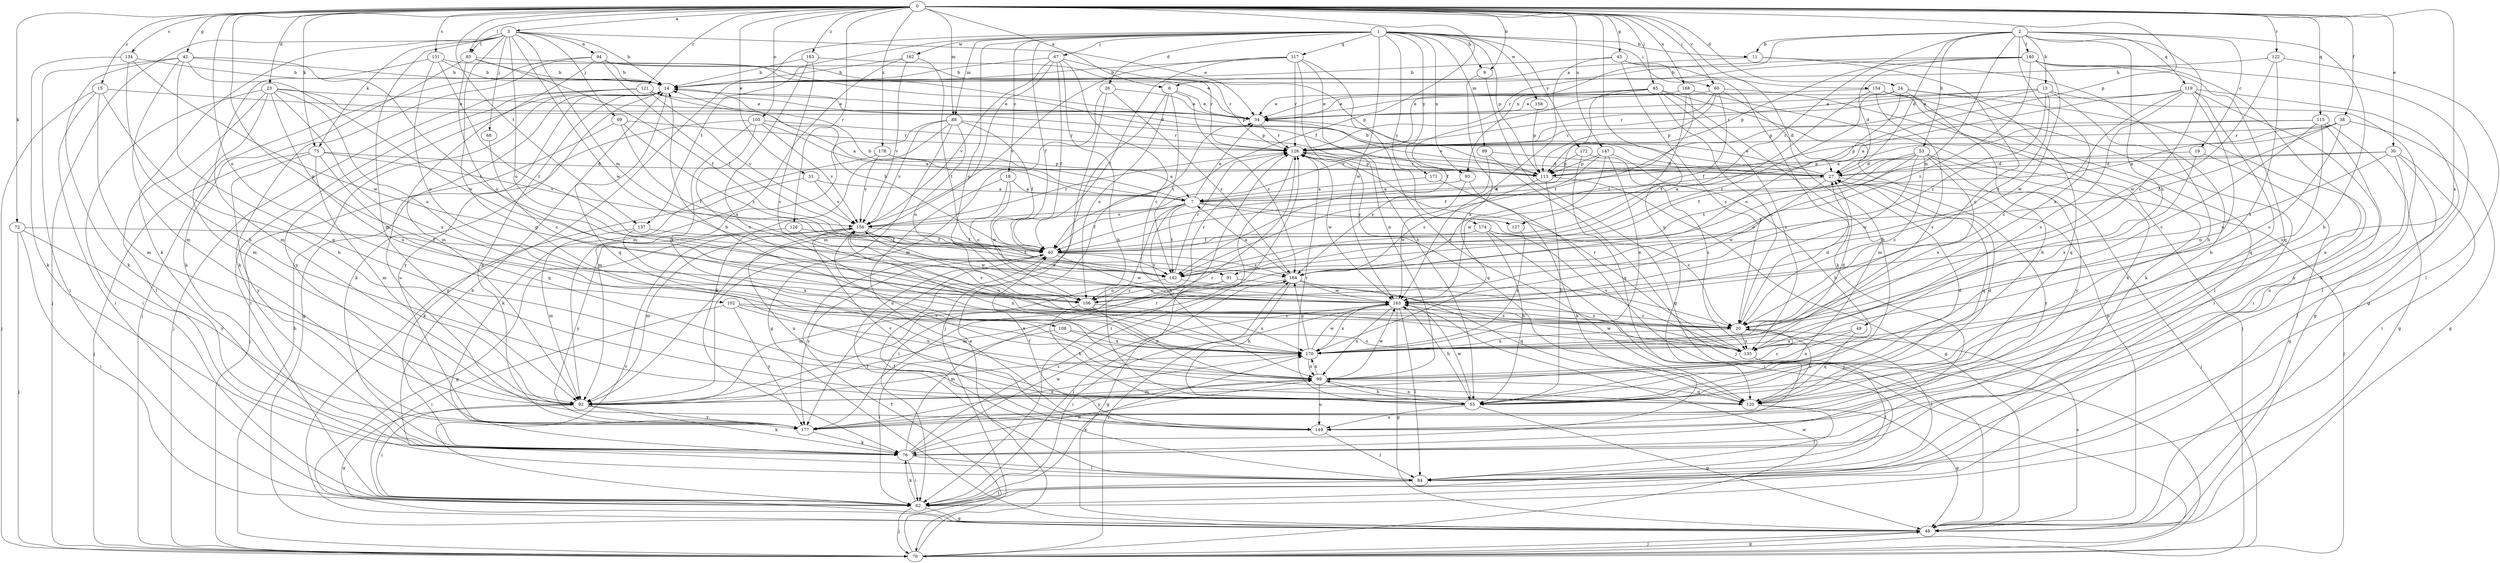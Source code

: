 strict digraph  {
0;
1;
2;
3;
6;
7;
9;
11;
13;
14;
15;
18;
19;
20;
23;
24;
26;
27;
30;
31;
34;
38;
40;
42;
43;
48;
49;
53;
55;
60;
62;
65;
67;
68;
69;
70;
72;
75;
76;
83;
84;
88;
89;
91;
92;
93;
94;
99;
102;
105;
106;
108;
113;
115;
117;
119;
120;
121;
122;
126;
127;
128;
131;
134;
135;
137;
140;
142;
147;
149;
154;
156;
158;
162;
163;
168;
170;
171;
172;
174;
177;
178;
183;
184;
0 -> 3  [label=a];
0 -> 6  [label=a];
0 -> 9  [label=b];
0 -> 15  [label=c];
0 -> 23  [label=d];
0 -> 24  [label=d];
0 -> 30  [label=e];
0 -> 31  [label=e];
0 -> 38  [label=f];
0 -> 40  [label=f];
0 -> 42  [label=g];
0 -> 43  [label=g];
0 -> 60  [label=i];
0 -> 65  [label=j];
0 -> 72  [label=k];
0 -> 75  [label=k];
0 -> 83  [label=l];
0 -> 88  [label=m];
0 -> 102  [label=o];
0 -> 105  [label=o];
0 -> 108  [label=p];
0 -> 113  [label=p];
0 -> 115  [label=q];
0 -> 121  [label=r];
0 -> 122  [label=r];
0 -> 126  [label=r];
0 -> 131  [label=s];
0 -> 134  [label=s];
0 -> 135  [label=s];
0 -> 137  [label=t];
0 -> 147  [label=u];
0 -> 149  [label=u];
0 -> 154  [label=v];
0 -> 168  [label=x];
0 -> 178  [label=z];
0 -> 183  [label=z];
1 -> 9  [label=b];
1 -> 11  [label=b];
1 -> 18  [label=c];
1 -> 26  [label=d];
1 -> 40  [label=f];
1 -> 48  [label=g];
1 -> 60  [label=i];
1 -> 67  [label=j];
1 -> 88  [label=m];
1 -> 89  [label=m];
1 -> 93  [label=n];
1 -> 106  [label=o];
1 -> 113  [label=p];
1 -> 117  [label=q];
1 -> 137  [label=t];
1 -> 158  [label=w];
1 -> 162  [label=w];
1 -> 163  [label=w];
1 -> 171  [label=y];
1 -> 172  [label=y];
1 -> 174  [label=y];
2 -> 11  [label=b];
2 -> 13  [label=b];
2 -> 19  [label=c];
2 -> 20  [label=c];
2 -> 27  [label=d];
2 -> 49  [label=h];
2 -> 53  [label=h];
2 -> 55  [label=h];
2 -> 91  [label=m];
2 -> 93  [label=n];
2 -> 119  [label=q];
2 -> 127  [label=r];
2 -> 140  [label=t];
2 -> 170  [label=x];
3 -> 14  [label=b];
3 -> 34  [label=e];
3 -> 68  [label=j];
3 -> 69  [label=j];
3 -> 70  [label=j];
3 -> 75  [label=k];
3 -> 76  [label=k];
3 -> 83  [label=l];
3 -> 91  [label=m];
3 -> 92  [label=m];
3 -> 94  [label=n];
3 -> 106  [label=o];
3 -> 120  [label=q];
3 -> 163  [label=w];
6 -> 34  [label=e];
6 -> 106  [label=o];
6 -> 142  [label=t];
6 -> 177  [label=y];
6 -> 184  [label=z];
7 -> 14  [label=b];
7 -> 20  [label=c];
7 -> 34  [label=e];
7 -> 40  [label=f];
7 -> 62  [label=i];
7 -> 99  [label=n];
7 -> 127  [label=r];
7 -> 142  [label=t];
7 -> 156  [label=v];
9 -> 48  [label=g];
9 -> 170  [label=x];
11 -> 6  [label=a];
11 -> 20  [label=c];
11 -> 55  [label=h];
13 -> 34  [label=e];
13 -> 48  [label=g];
13 -> 55  [label=h];
13 -> 113  [label=p];
13 -> 128  [label=r];
13 -> 142  [label=t];
13 -> 184  [label=z];
14 -> 34  [label=e];
14 -> 48  [label=g];
14 -> 76  [label=k];
14 -> 120  [label=q];
14 -> 177  [label=y];
15 -> 34  [label=e];
15 -> 55  [label=h];
15 -> 62  [label=i];
15 -> 70  [label=j];
15 -> 92  [label=m];
18 -> 7  [label=a];
18 -> 106  [label=o];
18 -> 149  [label=u];
18 -> 163  [label=w];
19 -> 27  [label=d];
19 -> 48  [label=g];
19 -> 170  [label=x];
20 -> 27  [label=d];
20 -> 84  [label=l];
20 -> 135  [label=s];
20 -> 156  [label=v];
20 -> 170  [label=x];
23 -> 34  [label=e];
23 -> 62  [label=i];
23 -> 84  [label=l];
23 -> 92  [label=m];
23 -> 99  [label=n];
23 -> 106  [label=o];
23 -> 113  [label=p];
23 -> 170  [label=x];
24 -> 34  [label=e];
24 -> 55  [label=h];
24 -> 62  [label=i];
24 -> 106  [label=o];
24 -> 120  [label=q];
24 -> 142  [label=t];
26 -> 34  [label=e];
26 -> 70  [label=j];
26 -> 92  [label=m];
26 -> 184  [label=z];
27 -> 7  [label=a];
27 -> 14  [label=b];
27 -> 34  [label=e];
27 -> 70  [label=j];
27 -> 120  [label=q];
27 -> 163  [label=w];
27 -> 177  [label=y];
30 -> 27  [label=d];
30 -> 62  [label=i];
30 -> 84  [label=l];
30 -> 106  [label=o];
30 -> 113  [label=p];
30 -> 149  [label=u];
31 -> 7  [label=a];
31 -> 76  [label=k];
31 -> 156  [label=v];
34 -> 128  [label=r];
38 -> 7  [label=a];
38 -> 20  [label=c];
38 -> 40  [label=f];
38 -> 48  [label=g];
38 -> 113  [label=p];
38 -> 128  [label=r];
40 -> 14  [label=b];
40 -> 84  [label=l];
40 -> 142  [label=t];
40 -> 163  [label=w];
40 -> 177  [label=y];
40 -> 184  [label=z];
42 -> 14  [label=b];
42 -> 62  [label=i];
42 -> 76  [label=k];
42 -> 92  [label=m];
42 -> 120  [label=q];
42 -> 142  [label=t];
42 -> 163  [label=w];
43 -> 14  [label=b];
43 -> 20  [label=c];
43 -> 55  [label=h];
43 -> 76  [label=k];
43 -> 163  [label=w];
48 -> 20  [label=c];
48 -> 70  [label=j];
49 -> 99  [label=n];
49 -> 120  [label=q];
49 -> 170  [label=x];
53 -> 20  [label=c];
53 -> 27  [label=d];
53 -> 40  [label=f];
53 -> 70  [label=j];
53 -> 106  [label=o];
53 -> 142  [label=t];
53 -> 163  [label=w];
53 -> 170  [label=x];
53 -> 177  [label=y];
55 -> 27  [label=d];
55 -> 48  [label=g];
55 -> 99  [label=n];
55 -> 128  [label=r];
55 -> 149  [label=u];
55 -> 163  [label=w];
60 -> 27  [label=d];
60 -> 34  [label=e];
60 -> 40  [label=f];
60 -> 76  [label=k];
60 -> 113  [label=p];
60 -> 128  [label=r];
62 -> 48  [label=g];
62 -> 70  [label=j];
62 -> 76  [label=k];
62 -> 156  [label=v];
62 -> 170  [label=x];
65 -> 20  [label=c];
65 -> 34  [label=e];
65 -> 40  [label=f];
65 -> 92  [label=m];
65 -> 135  [label=s];
65 -> 142  [label=t];
65 -> 156  [label=v];
65 -> 48  [label=p];
67 -> 14  [label=b];
67 -> 20  [label=c];
67 -> 40  [label=f];
67 -> 55  [label=h];
67 -> 92  [label=m];
67 -> 113  [label=p];
67 -> 156  [label=v];
68 -> 20  [label=c];
69 -> 128  [label=r];
69 -> 142  [label=t];
69 -> 149  [label=u];
69 -> 184  [label=z];
70 -> 14  [label=b];
70 -> 34  [label=e];
70 -> 40  [label=f];
70 -> 48  [label=g];
70 -> 163  [label=w];
70 -> 184  [label=z];
72 -> 40  [label=f];
72 -> 62  [label=i];
72 -> 70  [label=j];
72 -> 177  [label=y];
75 -> 27  [label=d];
75 -> 70  [label=j];
75 -> 92  [label=m];
75 -> 120  [label=q];
75 -> 156  [label=v];
75 -> 177  [label=y];
76 -> 62  [label=i];
76 -> 84  [label=l];
76 -> 99  [label=n];
76 -> 128  [label=r];
76 -> 163  [label=w];
76 -> 184  [label=z];
83 -> 14  [label=b];
83 -> 27  [label=d];
83 -> 40  [label=f];
83 -> 76  [label=k];
83 -> 106  [label=o];
84 -> 14  [label=b];
84 -> 40  [label=f];
84 -> 62  [label=i];
88 -> 40  [label=f];
88 -> 48  [label=g];
88 -> 76  [label=k];
88 -> 92  [label=m];
88 -> 106  [label=o];
88 -> 128  [label=r];
88 -> 156  [label=v];
89 -> 27  [label=d];
89 -> 70  [label=j];
89 -> 184  [label=z];
91 -> 48  [label=g];
91 -> 92  [label=m];
91 -> 106  [label=o];
91 -> 135  [label=s];
92 -> 48  [label=g];
92 -> 62  [label=i];
92 -> 76  [label=k];
92 -> 128  [label=r];
92 -> 177  [label=y];
93 -> 7  [label=a];
93 -> 76  [label=k];
93 -> 163  [label=w];
94 -> 14  [label=b];
94 -> 40  [label=f];
94 -> 70  [label=j];
94 -> 76  [label=k];
94 -> 92  [label=m];
94 -> 113  [label=p];
94 -> 128  [label=r];
99 -> 20  [label=c];
99 -> 55  [label=h];
99 -> 92  [label=m];
99 -> 120  [label=q];
99 -> 149  [label=u];
99 -> 163  [label=w];
99 -> 170  [label=x];
99 -> 177  [label=y];
102 -> 20  [label=c];
102 -> 62  [label=i];
102 -> 99  [label=n];
102 -> 170  [label=x];
102 -> 177  [label=y];
105 -> 7  [label=a];
105 -> 20  [label=c];
105 -> 70  [label=j];
105 -> 128  [label=r];
105 -> 156  [label=v];
105 -> 170  [label=x];
106 -> 55  [label=h];
106 -> 99  [label=n];
106 -> 128  [label=r];
106 -> 170  [label=x];
108 -> 62  [label=i];
108 -> 135  [label=s];
108 -> 170  [label=x];
113 -> 34  [label=e];
113 -> 48  [label=g];
113 -> 55  [label=h];
113 -> 128  [label=r];
113 -> 184  [label=z];
115 -> 7  [label=a];
115 -> 20  [label=c];
115 -> 48  [label=g];
115 -> 128  [label=r];
115 -> 135  [label=s];
115 -> 177  [label=y];
117 -> 14  [label=b];
117 -> 40  [label=f];
117 -> 55  [label=h];
117 -> 99  [label=n];
117 -> 120  [label=q];
117 -> 128  [label=r];
117 -> 156  [label=v];
119 -> 7  [label=a];
119 -> 20  [label=c];
119 -> 34  [label=e];
119 -> 76  [label=k];
119 -> 84  [label=l];
119 -> 99  [label=n];
119 -> 120  [label=q];
119 -> 135  [label=s];
120 -> 20  [label=c];
120 -> 27  [label=d];
120 -> 48  [label=g];
120 -> 84  [label=l];
120 -> 156  [label=v];
121 -> 7  [label=a];
121 -> 34  [label=e];
121 -> 62  [label=i];
121 -> 70  [label=j];
121 -> 156  [label=v];
121 -> 177  [label=y];
122 -> 14  [label=b];
122 -> 84  [label=l];
122 -> 135  [label=s];
122 -> 163  [label=w];
126 -> 40  [label=f];
126 -> 163  [label=w];
126 -> 177  [label=y];
127 -> 170  [label=x];
128 -> 27  [label=d];
128 -> 62  [label=i];
128 -> 113  [label=p];
128 -> 120  [label=q];
128 -> 163  [label=w];
131 -> 14  [label=b];
131 -> 34  [label=e];
131 -> 92  [label=m];
131 -> 106  [label=o];
131 -> 142  [label=t];
134 -> 14  [label=b];
134 -> 55  [label=h];
134 -> 76  [label=k];
134 -> 163  [label=w];
135 -> 84  [label=l];
135 -> 128  [label=r];
135 -> 156  [label=v];
135 -> 163  [label=w];
137 -> 40  [label=f];
137 -> 92  [label=m];
137 -> 170  [label=x];
140 -> 14  [label=b];
140 -> 27  [label=d];
140 -> 48  [label=g];
140 -> 113  [label=p];
140 -> 120  [label=q];
140 -> 128  [label=r];
140 -> 149  [label=u];
140 -> 163  [label=w];
140 -> 184  [label=z];
142 -> 106  [label=o];
142 -> 128  [label=r];
142 -> 135  [label=s];
147 -> 40  [label=f];
147 -> 55  [label=h];
147 -> 113  [label=p];
147 -> 163  [label=w];
147 -> 170  [label=x];
149 -> 40  [label=f];
149 -> 84  [label=l];
149 -> 156  [label=v];
154 -> 34  [label=e];
154 -> 62  [label=i];
154 -> 76  [label=k];
154 -> 84  [label=l];
154 -> 135  [label=s];
154 -> 142  [label=t];
156 -> 40  [label=f];
156 -> 48  [label=g];
156 -> 92  [label=m];
156 -> 99  [label=n];
156 -> 128  [label=r];
156 -> 142  [label=t];
156 -> 149  [label=u];
158 -> 113  [label=p];
162 -> 14  [label=b];
162 -> 92  [label=m];
162 -> 142  [label=t];
162 -> 156  [label=v];
163 -> 20  [label=c];
163 -> 48  [label=g];
163 -> 55  [label=h];
163 -> 62  [label=i];
163 -> 84  [label=l];
163 -> 99  [label=n];
163 -> 170  [label=x];
168 -> 34  [label=e];
168 -> 70  [label=j];
168 -> 142  [label=t];
168 -> 184  [label=z];
170 -> 14  [label=b];
170 -> 27  [label=d];
170 -> 92  [label=m];
170 -> 99  [label=n];
170 -> 163  [label=w];
170 -> 184  [label=z];
171 -> 7  [label=a];
171 -> 70  [label=j];
172 -> 113  [label=p];
172 -> 120  [label=q];
172 -> 135  [label=s];
174 -> 40  [label=f];
174 -> 55  [label=h];
174 -> 62  [label=i];
174 -> 135  [label=s];
177 -> 14  [label=b];
177 -> 76  [label=k];
177 -> 128  [label=r];
177 -> 170  [label=x];
178 -> 7  [label=a];
178 -> 76  [label=k];
178 -> 113  [label=p];
178 -> 156  [label=v];
183 -> 14  [label=b];
183 -> 20  [label=c];
183 -> 128  [label=r];
183 -> 170  [label=x];
184 -> 7  [label=a];
184 -> 55  [label=h];
184 -> 62  [label=i];
184 -> 92  [label=m];
184 -> 120  [label=q];
184 -> 163  [label=w];
}
